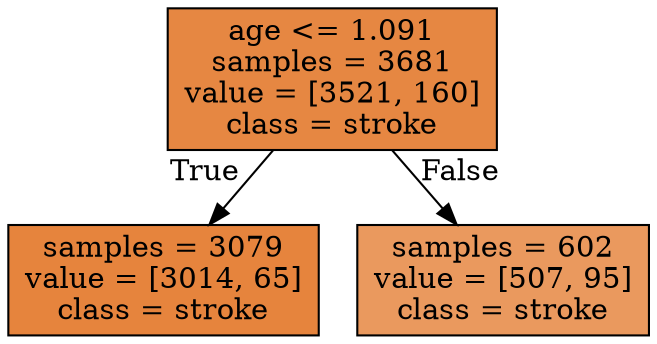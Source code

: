 digraph Tree {
node [shape=box, style="filled", color="black"] ;
0 [label="age <= 1.091\nsamples = 3681\nvalue = [3521, 160]\nclass = stroke", fillcolor="#e68742"] ;
1 [label="samples = 3079\nvalue = [3014, 65]\nclass = stroke", fillcolor="#e6843d"] ;
0 -> 1 [labeldistance=2.5, labelangle=45, headlabel="True"] ;
2 [label="samples = 602\nvalue = [507, 95]\nclass = stroke", fillcolor="#ea995e"] ;
0 -> 2 [labeldistance=2.5, labelangle=-45, headlabel="False"] ;
}